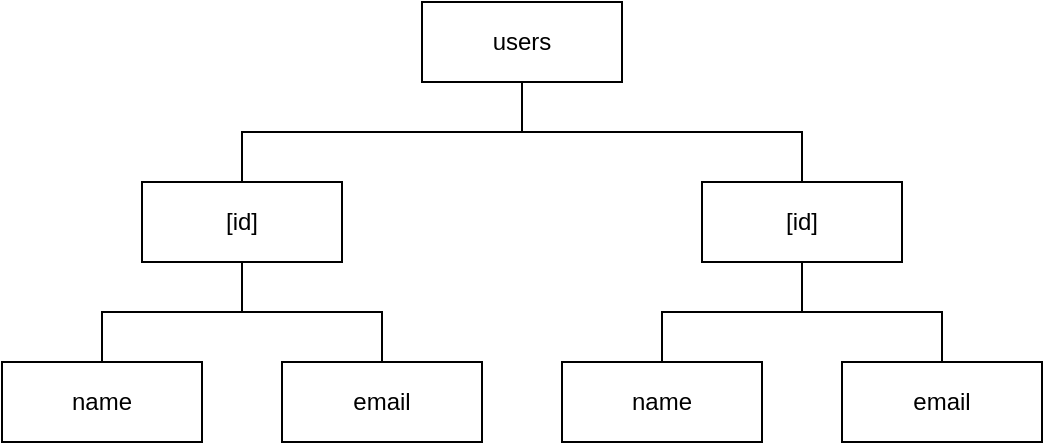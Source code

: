 <mxfile version="13.7.7" type="device"><diagram id="Ms_Bh97tRP_9hhDUI8Tu" name="Page-1"><mxGraphModel dx="946" dy="614" grid="1" gridSize="10" guides="1" tooltips="1" connect="1" arrows="1" fold="1" page="1" pageScale="1" pageWidth="850" pageHeight="1100" math="0" shadow="0"><root><mxCell id="0"/><mxCell id="1" parent="0"/><mxCell id="RPaHz3WHmB8VmdT0IGIo-13" value="[id]" style="whiteSpace=wrap;html=1;" parent="1" vertex="1"><mxGeometry x="410" y="290" width="100" height="40" as="geometry"/></mxCell><mxCell id="RPaHz3WHmB8VmdT0IGIo-14" value="name" style="whiteSpace=wrap;html=1;" parent="1" vertex="1"><mxGeometry x="340" y="380" width="100" height="40" as="geometry"/></mxCell><mxCell id="RPaHz3WHmB8VmdT0IGIo-15" value="" style="edgeStyle=elbowEdgeStyle;elbow=vertical;html=1;rounded=0;entryX=0.5;entryY=0;entryDx=0;entryDy=0;endArrow=none;endFill=0;" parent="1" source="RPaHz3WHmB8VmdT0IGIo-13" target="RPaHz3WHmB8VmdT0IGIo-14" edge="1"><mxGeometry relative="1" as="geometry"/></mxCell><mxCell id="RPaHz3WHmB8VmdT0IGIo-16" value="email" style="whiteSpace=wrap;html=1;" parent="1" vertex="1"><mxGeometry x="480" y="380" width="100" height="40" as="geometry"/></mxCell><mxCell id="RPaHz3WHmB8VmdT0IGIo-17" value="" style="edgeStyle=elbowEdgeStyle;elbow=vertical;html=1;rounded=0;endArrow=none;endFill=0;" parent="1" source="RPaHz3WHmB8VmdT0IGIo-13" edge="1"><mxGeometry relative="1" as="geometry"><mxPoint x="530" y="380" as="targetPoint"/></mxGeometry></mxCell><mxCell id="RPaHz3WHmB8VmdT0IGIo-18" value="[id]" style="whiteSpace=wrap;html=1;" parent="1" vertex="1"><mxGeometry x="130" y="290" width="100" height="40" as="geometry"/></mxCell><mxCell id="RPaHz3WHmB8VmdT0IGIo-19" value="name" style="whiteSpace=wrap;html=1;" parent="1" vertex="1"><mxGeometry x="60" y="380" width="100" height="40" as="geometry"/></mxCell><mxCell id="RPaHz3WHmB8VmdT0IGIo-20" value="" style="edgeStyle=elbowEdgeStyle;elbow=vertical;html=1;rounded=0;entryX=0.5;entryY=0;entryDx=0;entryDy=0;endArrow=none;endFill=0;" parent="1" source="RPaHz3WHmB8VmdT0IGIo-18" target="RPaHz3WHmB8VmdT0IGIo-19" edge="1"><mxGeometry relative="1" as="geometry"/></mxCell><mxCell id="RPaHz3WHmB8VmdT0IGIo-21" value="email" style="whiteSpace=wrap;html=1;" parent="1" vertex="1"><mxGeometry x="200" y="380" width="100" height="40" as="geometry"/></mxCell><mxCell id="RPaHz3WHmB8VmdT0IGIo-22" value="" style="edgeStyle=elbowEdgeStyle;elbow=vertical;html=1;rounded=0;entryX=0.5;entryY=0;entryDx=0;entryDy=0;endArrow=none;endFill=0;" parent="1" source="RPaHz3WHmB8VmdT0IGIo-18" target="RPaHz3WHmB8VmdT0IGIo-21" edge="1"><mxGeometry relative="1" as="geometry"/></mxCell><mxCell id="RPaHz3WHmB8VmdT0IGIo-23" value="users" style="whiteSpace=wrap;html=1;" parent="1" vertex="1"><mxGeometry x="270" y="200" width="100" height="40" as="geometry"/></mxCell><mxCell id="RPaHz3WHmB8VmdT0IGIo-25" value="" style="edgeStyle=elbowEdgeStyle;elbow=vertical;html=1;rounded=0;entryX=0.5;entryY=0;entryDx=0;entryDy=0;endArrow=none;endFill=0;" parent="1" source="RPaHz3WHmB8VmdT0IGIo-23" target="RPaHz3WHmB8VmdT0IGIo-18" edge="1"><mxGeometry relative="1" as="geometry"><mxPoint x="250.0" y="290" as="targetPoint"/></mxGeometry></mxCell><mxCell id="RPaHz3WHmB8VmdT0IGIo-27" value="" style="edgeStyle=elbowEdgeStyle;elbow=vertical;html=1;rounded=0;entryX=0.5;entryY=0;entryDx=0;entryDy=0;endArrow=none;endFill=0;" parent="1" source="RPaHz3WHmB8VmdT0IGIo-23" target="RPaHz3WHmB8VmdT0IGIo-13" edge="1"><mxGeometry relative="1" as="geometry"><mxPoint x="390" y="290" as="targetPoint"/></mxGeometry></mxCell></root></mxGraphModel></diagram></mxfile>